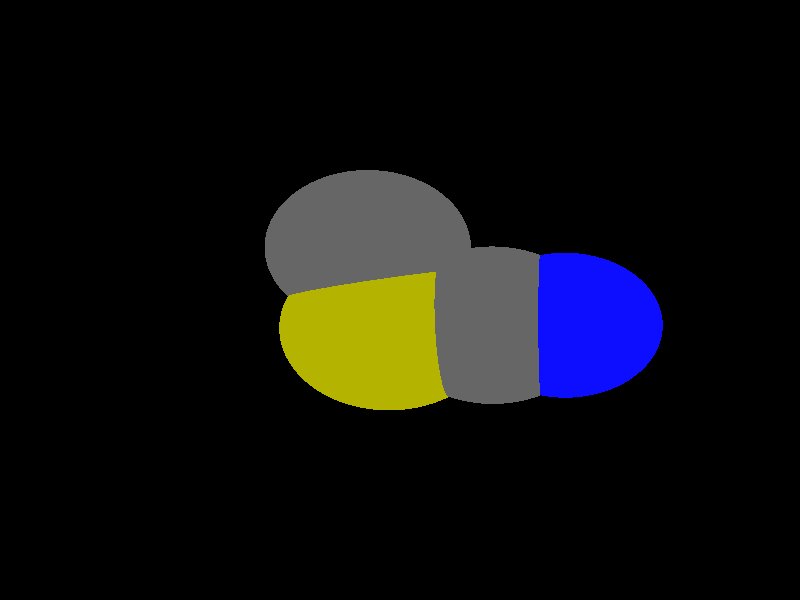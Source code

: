 global_settings {
	ambient_light rgb <0.200000002980232, 0.200000002980232, 0.200000002980232>
	max_trace_level 15
}

background { color rgb <0,0,0> }

camera {
	perspective
	location <-2.96093567434276, 19.6559075356937, -3.12630029858646>
	angle 40
	up <0.114311979566575, 0.204777094907397, 0.97211064839804>
	right <-0.982134704936198, -0.123940125212556, 0.141598964410701> * 1
	direction <0.149479740056831, -0.970930062756109, 0.186950850623792> }

light_source {
	<-30.7395680123556, 36.4891672448186, 21.8119976452037>
	color rgb <1, 1, 1>
	fade_distance 71.8912011305973
	fade_power 0
	spotlight
	area_light <20, 0, 0>, <0, 0, 20>, 20, 20
	circular
	orient
	point_at <30.7395680123556, -36.4891672448186, -21.8119976452037>
}

light_source {
	<33.8056162603058, -8.73366539212799, 23.7483127223834>
	color rgb <0.300000011920929, 0.300000011920929, 0.300000011920929> shadowless
	fade_distance 71.8912011305973
	fade_power 0
	parallel
	point_at <-33.8056162603058, 8.73366539212799, -23.7483127223834>
}

#default {
	finish {ambient 0.5 diffuse 1 specular 0.2 roughness .01 metallic 1}
}

union {
cylinder {
	<-1.81599690640802, 1.88788372868951, -0.0759640111325044>, 	<-2.40590274940514, 1.9022092825524, -0.00740600336007253>, 0.075
	pigment { rgbt <0.400000005960464, 0.400000005960464, 0.400000005960464, 0> }
}
cylinder {
	<-1.80451474867001, 2.07286905501498, -0.015819692215941>, 	<-2.39442059166712, 2.08719460887788, 0.0527383155564908>, 0.075
	pigment { rgbt <0.400000005960464, 0.400000005960464, 0.400000005960464, 0> }
}
cylinder {
	<-1.82748834492197, 2.03324721629551, -0.205216296651555>, 	<-2.41739418791909, 2.04757277015841, -0.136658288879123>, 0.075
	pigment { rgbt <0.400000005960464, 0.400000005960464, 0.400000005960464, 0> }
}
cylinder {
	<-2.40590274940514, 1.9022092825524, -0.00740600336007253>, 	<-2.96899690640802, 1.91588372868951, 0.0580359888674956>, 0.075
	pigment { rgbt <0.0500000007450581, 0.0500000007450581, 1, 0> }
}
cylinder {
	<-2.39442059166712, 2.08719460887788, 0.0527383155564908>, 	<-2.95751474867001, 2.10086905501498, 0.118180307784059>, 0.075
	pigment { rgbt <0.0500000007450581, 0.0500000007450581, 1, 0> }
}
cylinder {
	<-2.41739418791909, 2.04757277015841, -0.136658288879123>, 	<-2.98048834492197, 2.06124721629551, -0.0712162966515546>, 0.075
	pigment { rgbt <0.0500000007450581, 0.0500000007450581, 1, 0> }
}
cylinder {
	<-1.816, 1.998, -0.099>, 	<-1.05584811218753, 1.97349361078097, -0.216086081824249>, 0.075
	pigment { rgbt <0.400000005960464, 0.400000005960464, 0.400000005960464, 0> }
}
cylinder {
	<-1.05584811218753, 1.97349361078097, -0.216086081824249>, 	<-0.141, 1.944, -0.357>, 0.075
	pigment { rgbt <0.699999988079071, 0.699999988079071, 0, 0> }
}
cylinder {
	<-0.141, 1.944, -0.357>, 	<0.157984557870639, 2.13426290046313, 0.552456664213781>, 0.075
	pigment { rgbt <0.699999988079071, 0.699999988079071, 0, 0> }
}
cylinder {
	<0.157984557870639, 2.13426290046313, 0.552456664213781>, 	<0.409, 2.294, 1.316>, 0.075
	pigment { rgbt <0.400000005960464, 0.400000005960464, 0.400000005960464, 0> }
}
sphere {
	<-1.816, 1.998, -0.099>, 0.4104
	pigment { rgbt <0.400000005960464, 0.400000005960464, 0.400000005960464,0> }
}
sphere {
	<-2.969, 2.026, 0.035>, 0.3834
	pigment { rgbt <0.0500000007450581, 0.0500000007450581, 1,0> }
}
sphere {
	<-0.141, 1.944, -0.357>, 0.567
	pigment { rgbt <0.699999988079071, 0.699999988079071, 0,0> }
}
sphere {
	<0.409, 2.294, 1.316>, 0.4104
	pigment { rgbt <0.400000005960464, 0.400000005960464, 0.400000005960464,0> }
}
}
merge {
}
union {
}
merge {
sphere {
	<-1.816, 1.998, -0.099>, 1.69983
	pigment { rgbt <0, 0, 0,0> }
}
sphere {
	<-2.969, 2.026, 0.035>, 1.549845
	pigment { rgbt <0, 0, 0,0> }
}
sphere {
	<-0.141, 1.944, -0.357>, 1.79982
	pigment { rgbt <0, 0, 0,0> }
}
sphere {
	<0.409, 2.294, 1.316>, 1.69983
	pigment { rgbt <0, 0, 0,0> }
}
sphere {
	<-1.816, 1.998, -0.099>, 1.7
	pigment { rgbt <0.400000005960464, 0.400000005960464, 0.400000005960464,0.350000023841858> }
}
sphere {
	<-2.969, 2.026, 0.035>, 1.55
	pigment { rgbt <0.0500000007450581, 0.0500000007450581, 1,0.350000023841858> }
}
sphere {
	<-0.141, 1.944, -0.357>, 1.8
	pigment { rgbt <0.699999988079071, 0.699999988079071, 0,0.350000023841858> }
}
sphere {
	<0.409, 2.294, 1.316>, 1.7
	pigment { rgbt <0.400000005960464, 0.400000005960464, 0.400000005960464,0.350000023841858> }
}
}
